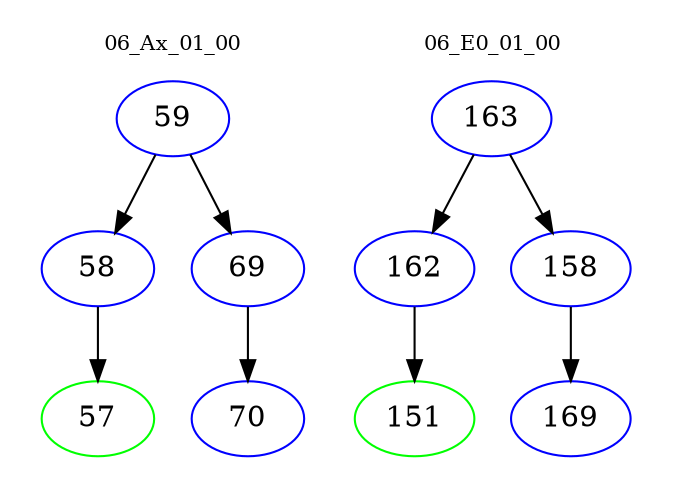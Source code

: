 digraph{
subgraph cluster_0 {
color = white
label = "06_Ax_01_00";
fontsize=10;
T0_59 [label="59", color="blue"]
T0_59 -> T0_58 [color="black"]
T0_58 [label="58", color="blue"]
T0_58 -> T0_57 [color="black"]
T0_57 [label="57", color="green"]
T0_59 -> T0_69 [color="black"]
T0_69 [label="69", color="blue"]
T0_69 -> T0_70 [color="black"]
T0_70 [label="70", color="blue"]
}
subgraph cluster_1 {
color = white
label = "06_E0_01_00";
fontsize=10;
T1_163 [label="163", color="blue"]
T1_163 -> T1_162 [color="black"]
T1_162 [label="162", color="blue"]
T1_162 -> T1_151 [color="black"]
T1_151 [label="151", color="green"]
T1_163 -> T1_158 [color="black"]
T1_158 [label="158", color="blue"]
T1_158 -> T1_169 [color="black"]
T1_169 [label="169", color="blue"]
}
}
